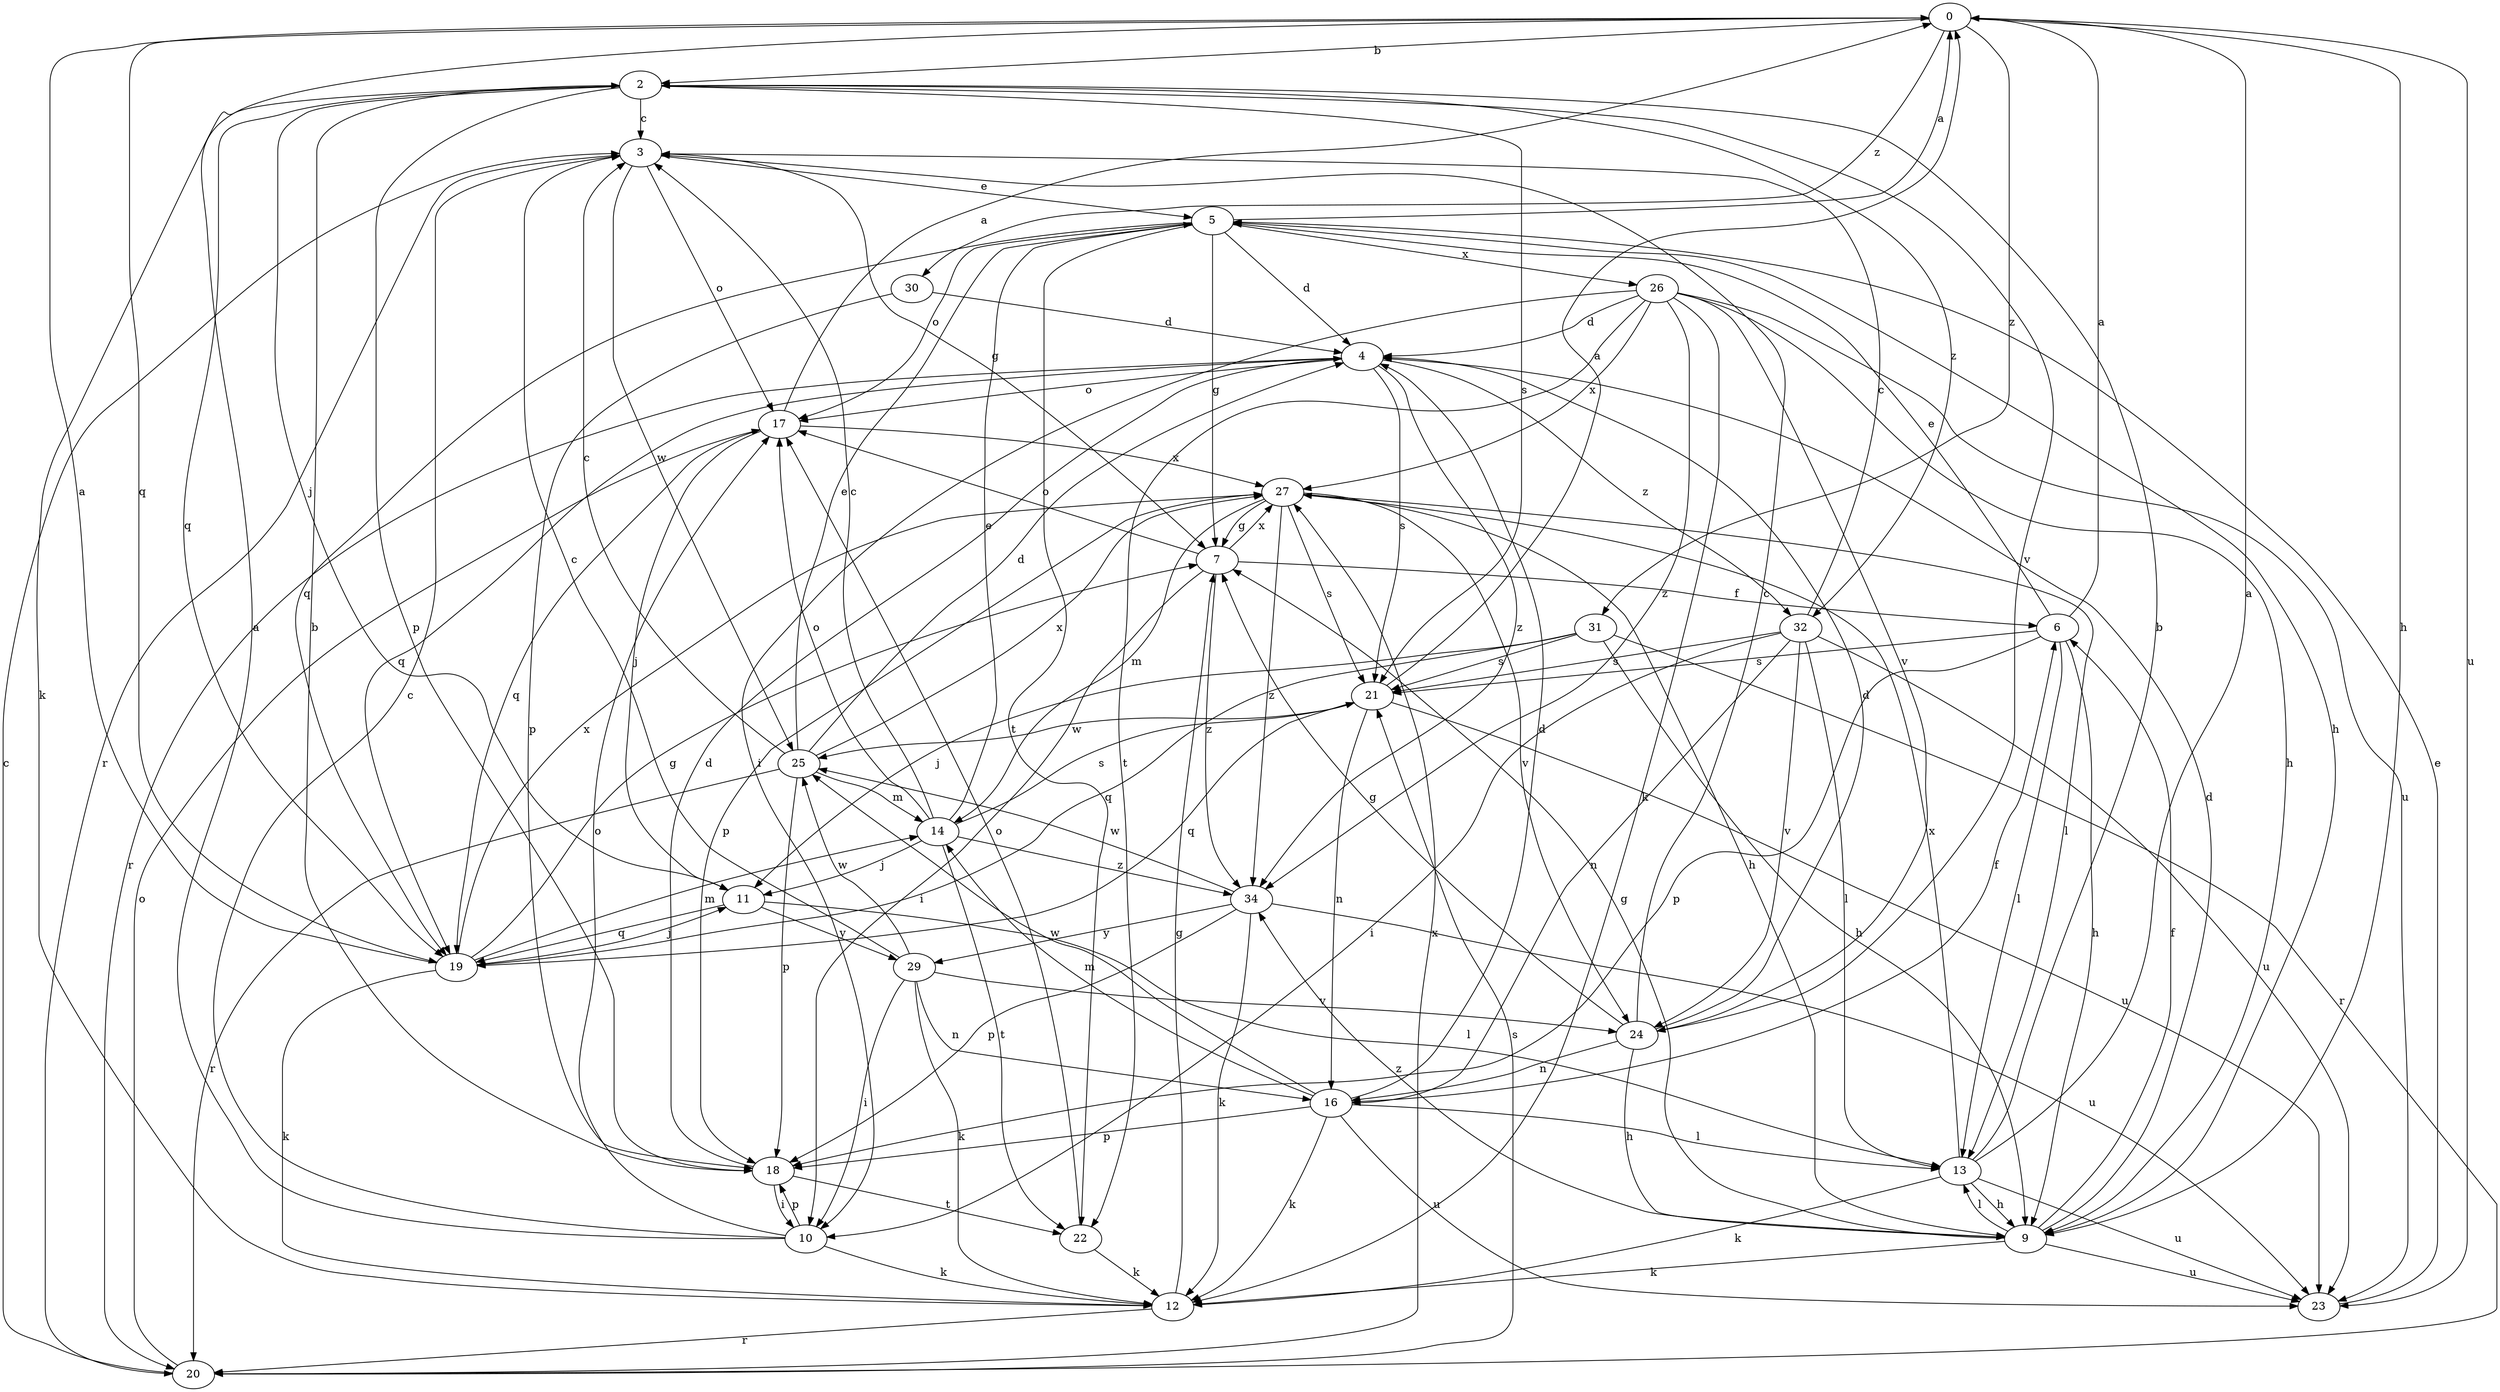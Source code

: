strict digraph  {
0;
2;
3;
4;
5;
6;
7;
9;
10;
11;
12;
13;
14;
16;
17;
18;
19;
20;
21;
22;
23;
24;
25;
26;
27;
29;
30;
31;
32;
34;
0 -> 2  [label=b];
0 -> 9  [label=h];
0 -> 19  [label=q];
0 -> 23  [label=u];
0 -> 30  [label=z];
0 -> 31  [label=z];
2 -> 3  [label=c];
2 -> 11  [label=j];
2 -> 12  [label=k];
2 -> 18  [label=p];
2 -> 19  [label=q];
2 -> 21  [label=s];
2 -> 24  [label=v];
2 -> 32  [label=z];
3 -> 5  [label=e];
3 -> 7  [label=g];
3 -> 17  [label=o];
3 -> 20  [label=r];
3 -> 25  [label=w];
4 -> 17  [label=o];
4 -> 19  [label=q];
4 -> 20  [label=r];
4 -> 21  [label=s];
4 -> 32  [label=z];
4 -> 34  [label=z];
5 -> 0  [label=a];
5 -> 4  [label=d];
5 -> 7  [label=g];
5 -> 9  [label=h];
5 -> 17  [label=o];
5 -> 19  [label=q];
5 -> 22  [label=t];
5 -> 26  [label=x];
6 -> 0  [label=a];
6 -> 5  [label=e];
6 -> 9  [label=h];
6 -> 13  [label=l];
6 -> 18  [label=p];
6 -> 21  [label=s];
7 -> 6  [label=f];
7 -> 10  [label=i];
7 -> 17  [label=o];
7 -> 27  [label=x];
7 -> 34  [label=z];
9 -> 4  [label=d];
9 -> 6  [label=f];
9 -> 7  [label=g];
9 -> 12  [label=k];
9 -> 13  [label=l];
9 -> 23  [label=u];
9 -> 34  [label=z];
10 -> 0  [label=a];
10 -> 3  [label=c];
10 -> 12  [label=k];
10 -> 17  [label=o];
10 -> 18  [label=p];
11 -> 13  [label=l];
11 -> 19  [label=q];
11 -> 29  [label=y];
12 -> 7  [label=g];
12 -> 20  [label=r];
13 -> 0  [label=a];
13 -> 2  [label=b];
13 -> 9  [label=h];
13 -> 12  [label=k];
13 -> 23  [label=u];
13 -> 27  [label=x];
14 -> 3  [label=c];
14 -> 5  [label=e];
14 -> 11  [label=j];
14 -> 17  [label=o];
14 -> 21  [label=s];
14 -> 22  [label=t];
14 -> 34  [label=z];
16 -> 4  [label=d];
16 -> 6  [label=f];
16 -> 12  [label=k];
16 -> 13  [label=l];
16 -> 14  [label=m];
16 -> 18  [label=p];
16 -> 23  [label=u];
16 -> 25  [label=w];
17 -> 0  [label=a];
17 -> 11  [label=j];
17 -> 19  [label=q];
17 -> 27  [label=x];
18 -> 2  [label=b];
18 -> 4  [label=d];
18 -> 10  [label=i];
18 -> 22  [label=t];
19 -> 0  [label=a];
19 -> 7  [label=g];
19 -> 11  [label=j];
19 -> 12  [label=k];
19 -> 14  [label=m];
19 -> 27  [label=x];
20 -> 3  [label=c];
20 -> 17  [label=o];
20 -> 21  [label=s];
20 -> 27  [label=x];
21 -> 0  [label=a];
21 -> 16  [label=n];
21 -> 19  [label=q];
21 -> 23  [label=u];
21 -> 25  [label=w];
22 -> 12  [label=k];
22 -> 17  [label=o];
23 -> 5  [label=e];
24 -> 3  [label=c];
24 -> 4  [label=d];
24 -> 7  [label=g];
24 -> 9  [label=h];
24 -> 16  [label=n];
25 -> 3  [label=c];
25 -> 4  [label=d];
25 -> 5  [label=e];
25 -> 14  [label=m];
25 -> 18  [label=p];
25 -> 20  [label=r];
25 -> 27  [label=x];
26 -> 4  [label=d];
26 -> 9  [label=h];
26 -> 10  [label=i];
26 -> 12  [label=k];
26 -> 22  [label=t];
26 -> 23  [label=u];
26 -> 24  [label=v];
26 -> 27  [label=x];
26 -> 34  [label=z];
27 -> 7  [label=g];
27 -> 9  [label=h];
27 -> 13  [label=l];
27 -> 14  [label=m];
27 -> 18  [label=p];
27 -> 21  [label=s];
27 -> 24  [label=v];
27 -> 34  [label=z];
29 -> 3  [label=c];
29 -> 10  [label=i];
29 -> 12  [label=k];
29 -> 16  [label=n];
29 -> 24  [label=v];
29 -> 25  [label=w];
30 -> 4  [label=d];
30 -> 18  [label=p];
31 -> 9  [label=h];
31 -> 11  [label=j];
31 -> 19  [label=q];
31 -> 20  [label=r];
31 -> 21  [label=s];
32 -> 3  [label=c];
32 -> 10  [label=i];
32 -> 13  [label=l];
32 -> 16  [label=n];
32 -> 21  [label=s];
32 -> 23  [label=u];
32 -> 24  [label=v];
34 -> 12  [label=k];
34 -> 18  [label=p];
34 -> 23  [label=u];
34 -> 25  [label=w];
34 -> 29  [label=y];
}
